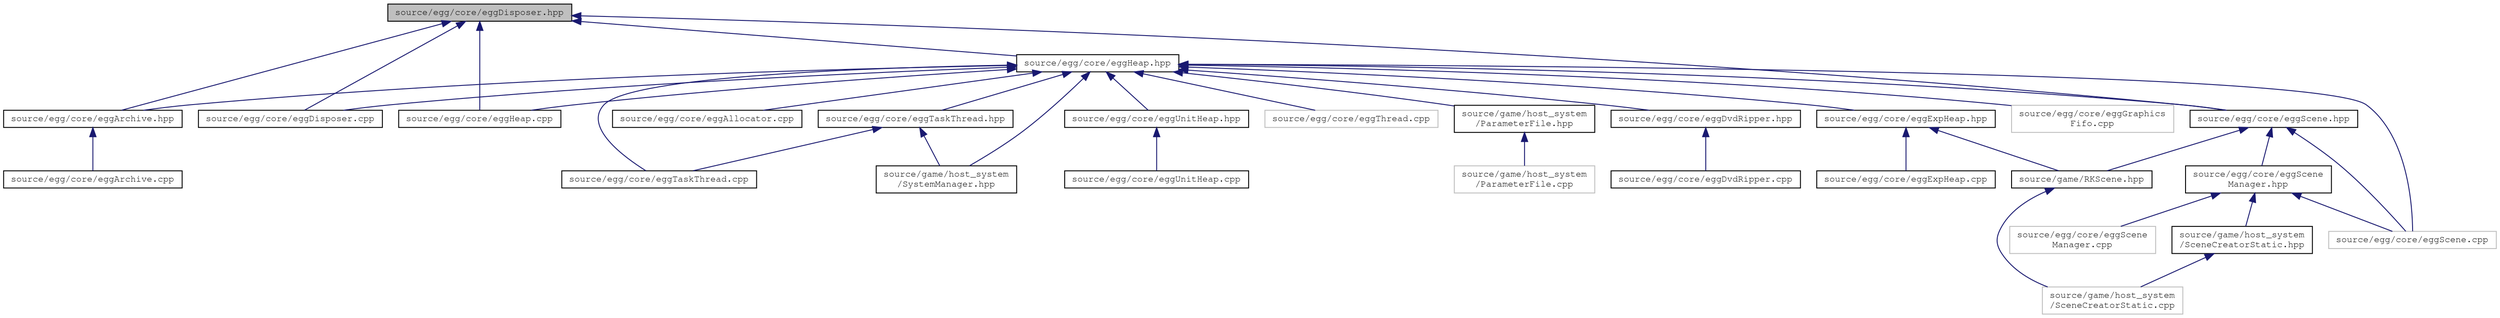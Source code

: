 digraph "source/egg/core/eggDisposer.hpp"
{
 // LATEX_PDF_SIZE
  edge [fontname="FreeMono",fontsize="10",labelfontname="FreeMono",labelfontsize="10"];
  node [fontname="FreeMono",fontsize="10",shape=record];
  Node1 [label="source/egg/core/eggDisposer.hpp",height=0.2,width=0.4,color="black", fillcolor="grey75", style="filled", fontcolor="black",tooltip="Headers for EGG::Disposer."];
  Node1 -> Node2 [dir="back",color="midnightblue",fontsize="10",style="solid",fontname="FreeMono"];
  Node2 [label="source/egg/core/eggArchive.hpp",height=0.2,width=0.4,color="black", fillcolor="white", style="filled",URL="$egg_archive_8hpp.html",tooltip="A read-only view of a \"dolphin archive\" .arc file."];
  Node2 -> Node3 [dir="back",color="midnightblue",fontsize="10",style="solid",fontname="FreeMono"];
  Node3 [label="source/egg/core/eggArchive.cpp",height=0.2,width=0.4,color="black", fillcolor="white", style="filled",URL="$egg_archive_8cpp.html",tooltip="TODO."];
  Node1 -> Node4 [dir="back",color="midnightblue",fontsize="10",style="solid",fontname="FreeMono"];
  Node4 [label="source/egg/core/eggDisposer.cpp",height=0.2,width=0.4,color="black", fillcolor="white", style="filled",URL="$egg_disposer_8cpp.html",tooltip="Disposer implementations."];
  Node1 -> Node5 [dir="back",color="midnightblue",fontsize="10",style="solid",fontname="FreeMono"];
  Node5 [label="source/egg/core/eggHeap.cpp",height=0.2,width=0.4,color="black", fillcolor="white", style="filled",URL="$egg_heap_8cpp.html",tooltip="Heap implementations."];
  Node1 -> Node6 [dir="back",color="midnightblue",fontsize="10",style="solid",fontname="FreeMono"];
  Node6 [label="source/egg/core/eggHeap.hpp",height=0.2,width=0.4,color="black", fillcolor="white", style="filled",URL="$egg_heap_8hpp.html",tooltip="Base Heap class."];
  Node6 -> Node7 [dir="back",color="midnightblue",fontsize="10",style="solid",fontname="FreeMono"];
  Node7 [label="source/egg/core/eggAllocator.cpp",height=0.2,width=0.4,color="black", fillcolor="white", style="filled",URL="$egg_allocator_8cpp.html",tooltip="Implementation for the allocator wrapper."];
  Node6 -> Node2 [dir="back",color="midnightblue",fontsize="10",style="solid",fontname="FreeMono"];
  Node6 -> Node4 [dir="back",color="midnightblue",fontsize="10",style="solid",fontname="FreeMono"];
  Node6 -> Node8 [dir="back",color="midnightblue",fontsize="10",style="solid",fontname="FreeMono"];
  Node8 [label="source/egg/core/eggDvdRipper.hpp",height=0.2,width=0.4,color="black", fillcolor="white", style="filled",URL="$egg_dvd_ripper_8hpp.html",tooltip="Headers for the EGG DVD ripper."];
  Node8 -> Node9 [dir="back",color="midnightblue",fontsize="10",style="solid",fontname="FreeMono"];
  Node9 [label="source/egg/core/eggDvdRipper.cpp",height=0.2,width=0.4,color="black", fillcolor="white", style="filled",URL="$egg_dvd_ripper_8cpp.html",tooltip="Implementations for the EGG DVD ripper."];
  Node6 -> Node10 [dir="back",color="midnightblue",fontsize="10",style="solid",fontname="FreeMono"];
  Node10 [label="source/egg/core/eggExpHeap.hpp",height=0.2,width=0.4,color="black", fillcolor="white", style="filled",URL="$egg_exp_heap_8hpp.html",tooltip="EGG wraper for expanded heaps header."];
  Node10 -> Node11 [dir="back",color="midnightblue",fontsize="10",style="solid",fontname="FreeMono"];
  Node11 [label="source/egg/core/eggExpHeap.cpp",height=0.2,width=0.4,color="black", fillcolor="white", style="filled",URL="$egg_exp_heap_8cpp.html",tooltip="EGG wraper for expanded heaps implementation."];
  Node10 -> Node12 [dir="back",color="midnightblue",fontsize="10",style="solid",fontname="FreeMono"];
  Node12 [label="source/game/RKScene.hpp",height=0.2,width=0.4,color="black", fillcolor="white", style="filled",URL="$_r_k_scene_8hpp_source.html",tooltip=" "];
  Node12 -> Node13 [dir="back",color="midnightblue",fontsize="10",style="solid",fontname="FreeMono"];
  Node13 [label="source/game/host_system\l/SceneCreatorStatic.cpp",height=0.2,width=0.4,color="grey75", fillcolor="white", style="filled",tooltip=" "];
  Node6 -> Node14 [dir="back",color="midnightblue",fontsize="10",style="solid",fontname="FreeMono"];
  Node14 [label="source/egg/core/eggGraphics\lFifo.cpp",height=0.2,width=0.4,color="grey75", fillcolor="white", style="filled",tooltip=" "];
  Node6 -> Node5 [dir="back",color="midnightblue",fontsize="10",style="solid",fontname="FreeMono"];
  Node6 -> Node15 [dir="back",color="midnightblue",fontsize="10",style="solid",fontname="FreeMono"];
  Node15 [label="source/egg/core/eggScene.cpp",height=0.2,width=0.4,color="grey75", fillcolor="white", style="filled",tooltip=" "];
  Node6 -> Node16 [dir="back",color="midnightblue",fontsize="10",style="solid",fontname="FreeMono"];
  Node16 [label="source/egg/core/eggScene.hpp",height=0.2,width=0.4,color="black", fillcolor="white", style="filled",URL="$egg_scene_8hpp.html",tooltip="TODO."];
  Node16 -> Node15 [dir="back",color="midnightblue",fontsize="10",style="solid",fontname="FreeMono"];
  Node16 -> Node17 [dir="back",color="midnightblue",fontsize="10",style="solid",fontname="FreeMono"];
  Node17 [label="source/egg/core/eggScene\lManager.hpp",height=0.2,width=0.4,color="black", fillcolor="white", style="filled",URL="$egg_scene_manager_8hpp_source.html",tooltip=" "];
  Node17 -> Node15 [dir="back",color="midnightblue",fontsize="10",style="solid",fontname="FreeMono"];
  Node17 -> Node18 [dir="back",color="midnightblue",fontsize="10",style="solid",fontname="FreeMono"];
  Node18 [label="source/egg/core/eggScene\lManager.cpp",height=0.2,width=0.4,color="grey75", fillcolor="white", style="filled",tooltip=" "];
  Node17 -> Node19 [dir="back",color="midnightblue",fontsize="10",style="solid",fontname="FreeMono"];
  Node19 [label="source/game/host_system\l/SceneCreatorStatic.hpp",height=0.2,width=0.4,color="black", fillcolor="white", style="filled",URL="$_scene_creator_static_8hpp.html",tooltip="Static scene creator starts the boostrap scene."];
  Node19 -> Node13 [dir="back",color="midnightblue",fontsize="10",style="solid",fontname="FreeMono"];
  Node16 -> Node12 [dir="back",color="midnightblue",fontsize="10",style="solid",fontname="FreeMono"];
  Node6 -> Node20 [dir="back",color="midnightblue",fontsize="10",style="solid",fontname="FreeMono"];
  Node20 [label="source/egg/core/eggTaskThread.cpp",height=0.2,width=0.4,color="black", fillcolor="white", style="filled",URL="$egg_task_thread_8cpp.html",tooltip="TODO."];
  Node6 -> Node21 [dir="back",color="midnightblue",fontsize="10",style="solid",fontname="FreeMono"];
  Node21 [label="source/egg/core/eggTaskThread.hpp",height=0.2,width=0.4,color="black", fillcolor="white", style="filled",URL="$egg_task_thread_8hpp.html",tooltip="TODO."];
  Node21 -> Node20 [dir="back",color="midnightblue",fontsize="10",style="solid",fontname="FreeMono"];
  Node21 -> Node22 [dir="back",color="midnightblue",fontsize="10",style="solid",fontname="FreeMono"];
  Node22 [label="source/game/host_system\l/SystemManager.hpp",height=0.2,width=0.4,color="black", fillcolor="white", style="filled",URL="$_system_manager_8hpp.html",tooltip="System Manager."];
  Node6 -> Node23 [dir="back",color="midnightblue",fontsize="10",style="solid",fontname="FreeMono"];
  Node23 [label="source/egg/core/eggThread.cpp",height=0.2,width=0.4,color="grey75", fillcolor="white", style="filled",tooltip=" "];
  Node6 -> Node24 [dir="back",color="midnightblue",fontsize="10",style="solid",fontname="FreeMono"];
  Node24 [label="source/egg/core/eggUnitHeap.hpp",height=0.2,width=0.4,color="black", fillcolor="white", style="filled",URL="$egg_unit_heap_8hpp.html",tooltip="EGG wraper for unit heaps (each element uniform size)."];
  Node24 -> Node25 [dir="back",color="midnightblue",fontsize="10",style="solid",fontname="FreeMono"];
  Node25 [label="source/egg/core/eggUnitHeap.cpp",height=0.2,width=0.4,color="black", fillcolor="white", style="filled",URL="$egg_unit_heap_8cpp.html",tooltip="EGG wraper for unit heaps (each element uniform size)."];
  Node6 -> Node26 [dir="back",color="midnightblue",fontsize="10",style="solid",fontname="FreeMono"];
  Node26 [label="source/game/host_system\l/ParameterFile.hpp",height=0.2,width=0.4,color="black", fillcolor="white", style="filled",URL="$_parameter_file_8hpp.html",tooltip="Contains reading code for an unused 'Parameter' file."];
  Node26 -> Node27 [dir="back",color="midnightblue",fontsize="10",style="solid",fontname="FreeMono"];
  Node27 [label="source/game/host_system\l/ParameterFile.cpp",height=0.2,width=0.4,color="grey75", fillcolor="white", style="filled",tooltip=" "];
  Node6 -> Node22 [dir="back",color="midnightblue",fontsize="10",style="solid",fontname="FreeMono"];
  Node1 -> Node16 [dir="back",color="midnightblue",fontsize="10",style="solid",fontname="FreeMono"];
}
